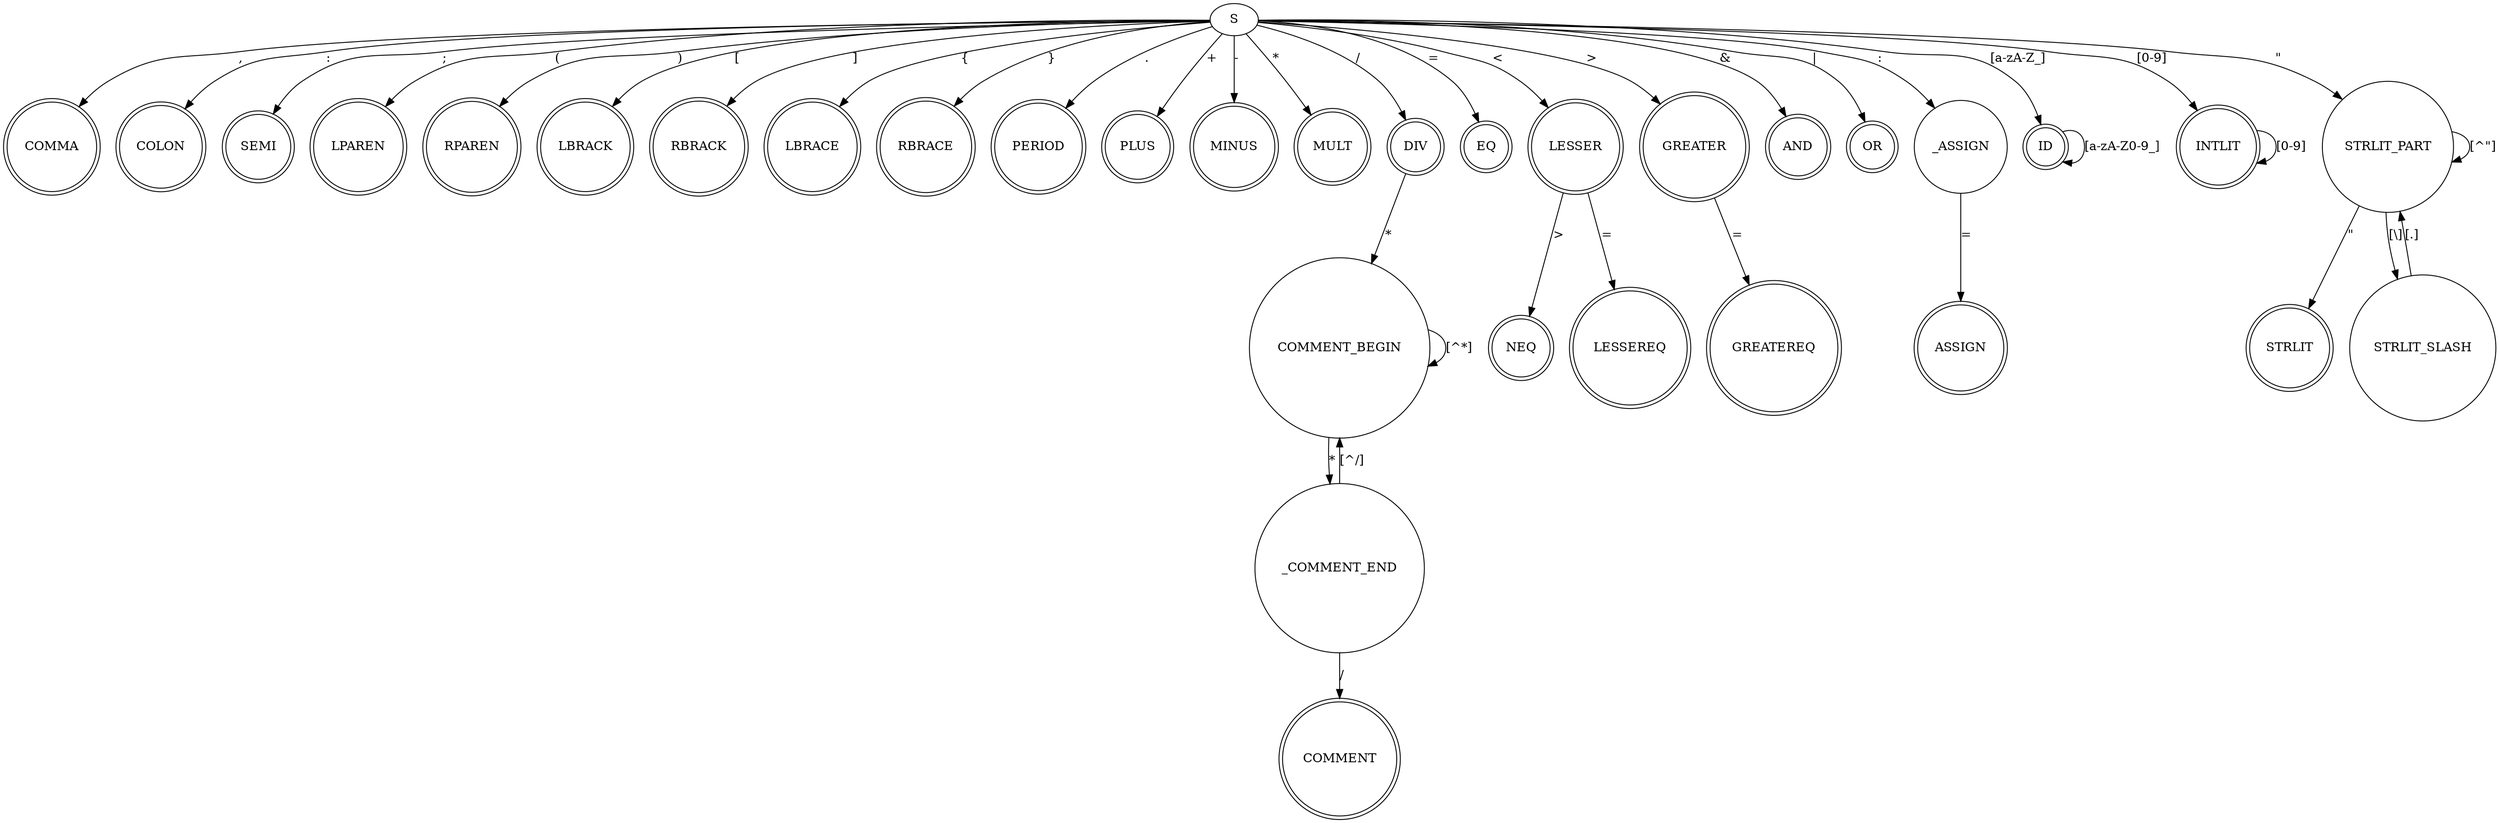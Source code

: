 digraph tiger {
	//	start state
	S;

	//	syntax error
	//Error [color=red, shape=diamond];

	//	token types
	node [shape=doublecircle];
	S -> COMMA [label=","];
	S -> COLON [label=":"];
	S -> SEMI [label=";"];
	S -> LPAREN [label="("];
	S -> RPAREN [label=")"];
	S -> LBRACK [label="["];
	S -> RBRACK [label="]"];
	S -> LBRACE [label="{"];
	S -> RBRACE [label="}"];
	S -> PERIOD [label="."];
	S -> PLUS [label="+"];
	S -> MINUS [label="-"];
	S -> MULT [label="*"];
	S -> DIV [label="/"];
	S -> EQ [label="="];
	
	S -> LESSER [label="<"];
	LESSER -> NEQ [label=">"];
	S -> GREATER [label=">"];
	LESSER -> LESSEREQ [label="="];
	GREATER -> GREATEREQ [label="="];
	S -> AND [label="&"];
	S -> OR [label="|"];

	_ASSIGN [shape=circle];
	S -> _ASSIGN [label=":"];
	_ASSIGN -> ASSIGN [label="="];

	

	//	comments
	COMMENT_BEGIN, _COMMENT_END [shape=circle];
	DIV -> COMMENT_BEGIN [label="*"];
	COMMENT_BEGIN -> COMMENT_BEGIN [label="[^*]"]
	COMMENT_BEGIN -> _COMMENT_END [label="*"];
	_COMMENT_END -> COMMENT_BEGIN [label="[^/]"];
	_COMMENT_END -> COMMENT [label="/"];

	//	data
	ID;
	S -> ID [label="[a-zA-Z_]"];
	ID -> ID [label="[a-zA-Z0-9_]"];

	INTLIT;
	S -> INTLIT [label="[0-9]"];
	INTLIT -> INTLIT [label="[0-9]"];

	STRLIT;
	STRLIT_PART [shape=circle];	//	not an accept state
	S -> STRLIT_PART [label="\""];
	STRLIT_PART -> STRLIT_PART [label="[^\"]"];	//	FIXME: is regex ok?
	STRLIT_PART -> STRLIT [label="\""];
	STRLIT_SLASH [shape=circle];
	STRLIT_PART -> STRLIT_SLASH [label="[\\]"];
	STRLIT_SLASH -> STRLIT_PART [label="[.]"];
}